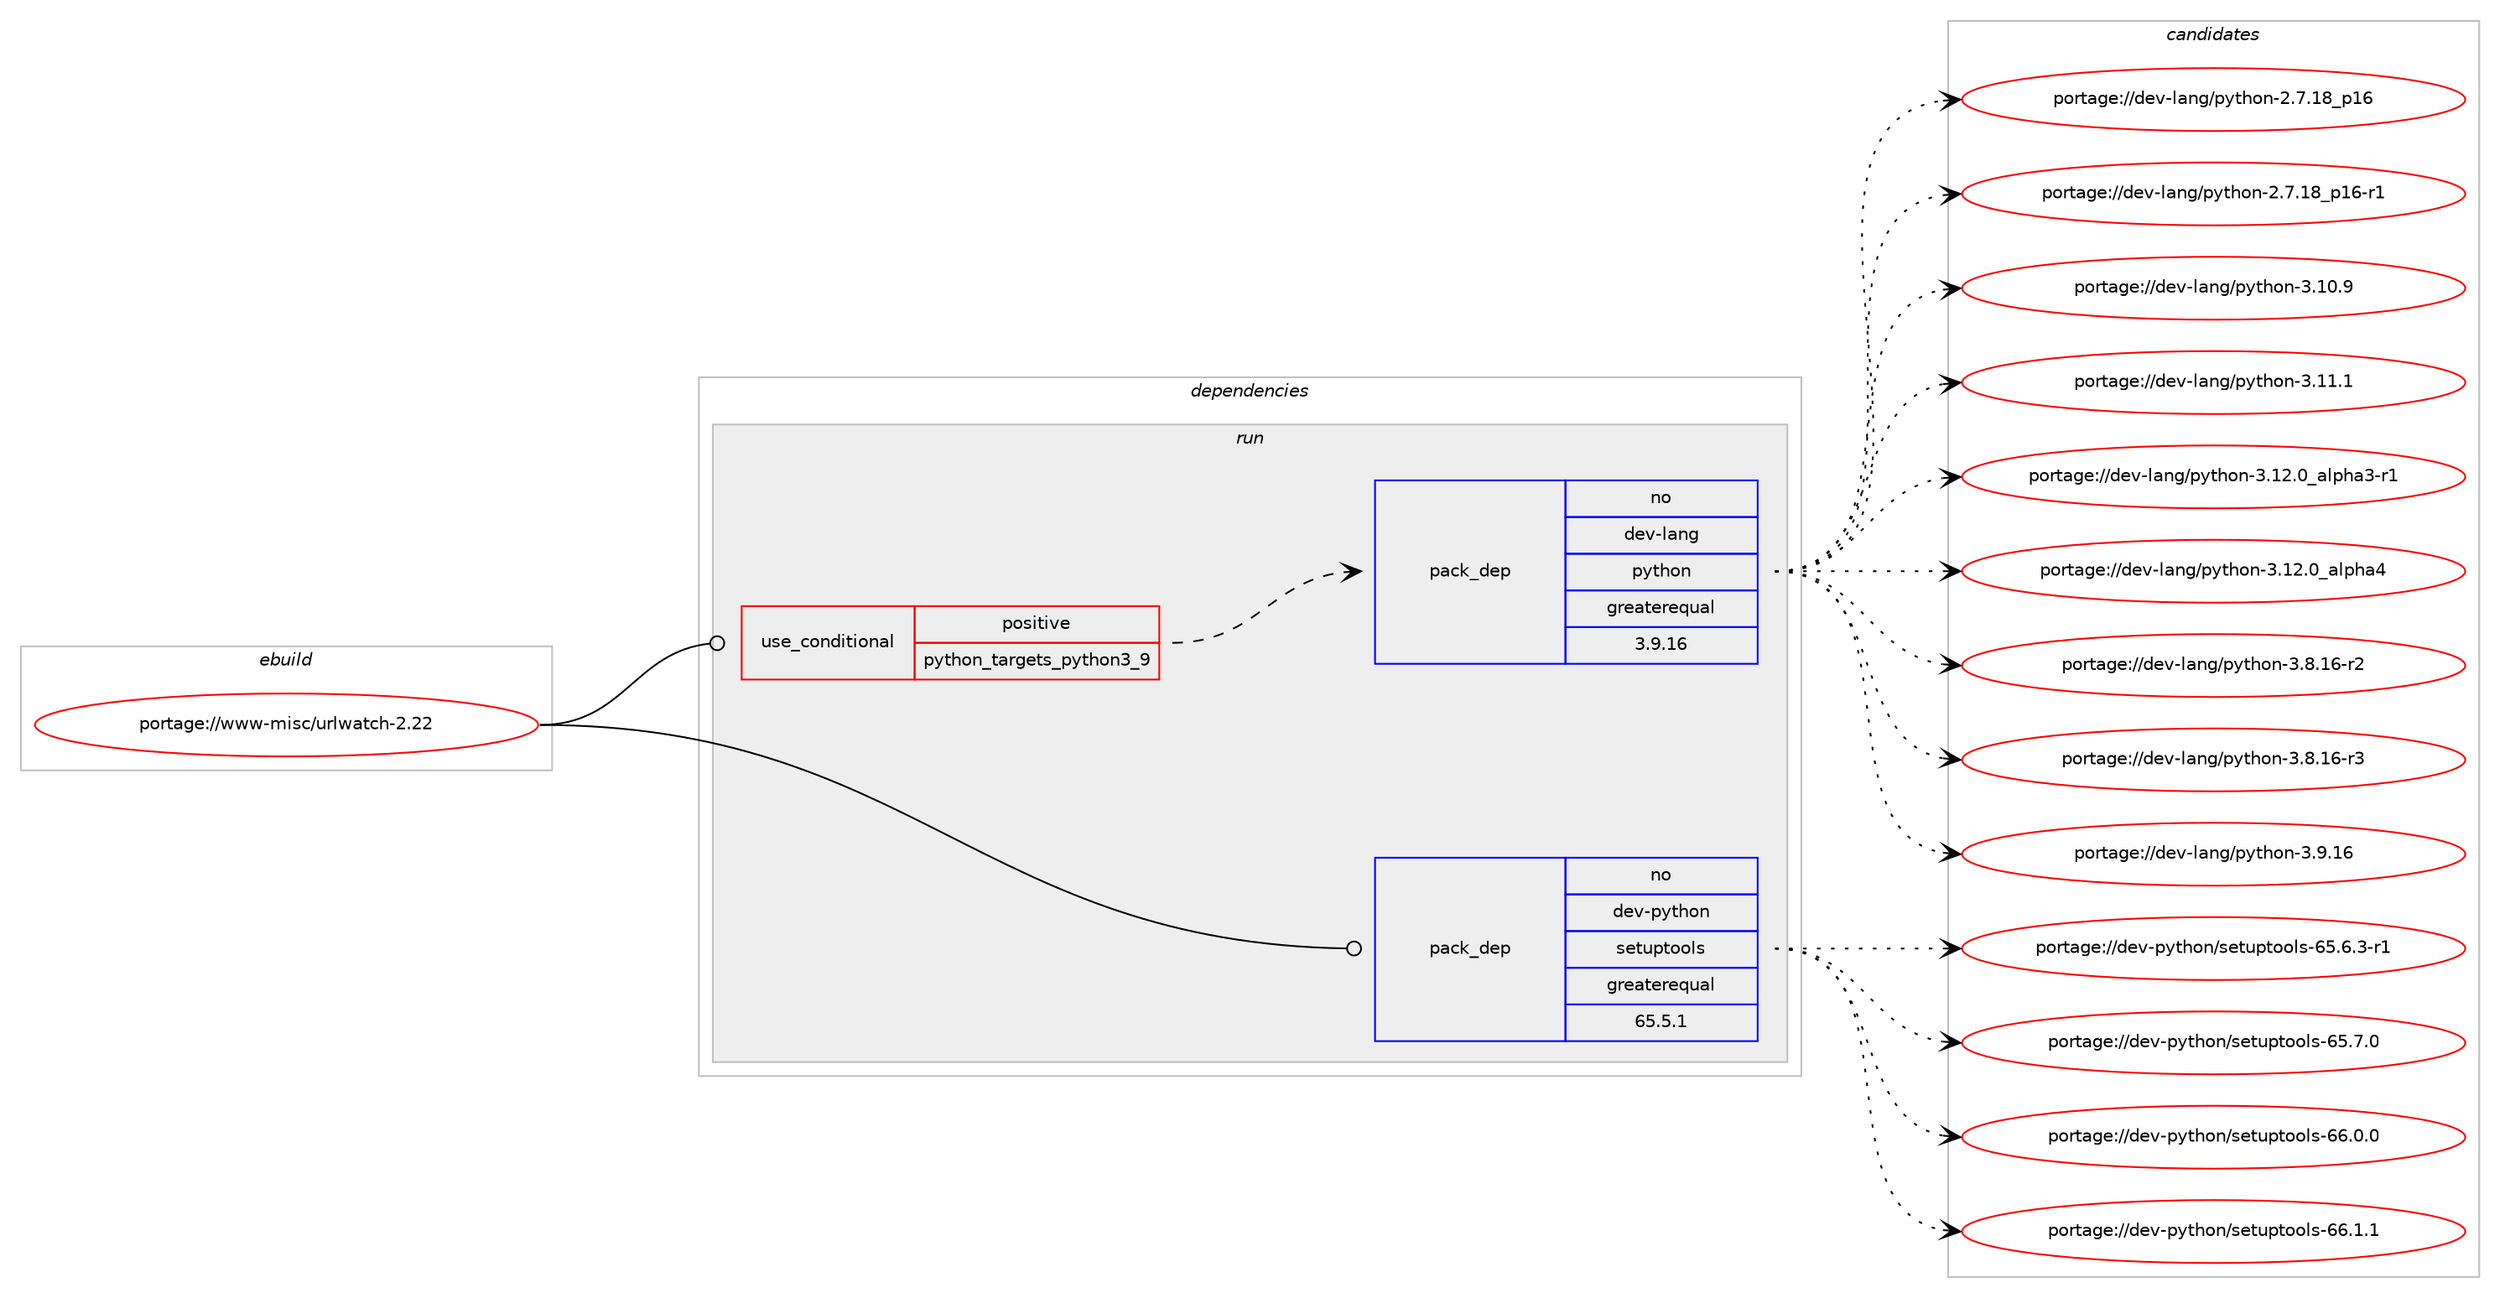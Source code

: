 digraph prolog {

# *************
# Graph options
# *************

newrank=true;
concentrate=true;
compound=true;
graph [rankdir=LR,fontname=Helvetica,fontsize=10,ranksep=1.5];#, ranksep=2.5, nodesep=0.2];
edge  [arrowhead=vee];
node  [fontname=Helvetica,fontsize=10];

# **********
# The ebuild
# **********

subgraph cluster_leftcol {
color=gray;
rank=same;
label=<<i>ebuild</i>>;
id [label="portage://www-misc/urlwatch-2.22", color=red, width=4, href="../www-misc/urlwatch-2.22.svg"];
}

# ****************
# The dependencies
# ****************

subgraph cluster_midcol {
color=gray;
label=<<i>dependencies</i>>;
subgraph cluster_compile {
fillcolor="#eeeeee";
style=filled;
label=<<i>compile</i>>;
}
subgraph cluster_compileandrun {
fillcolor="#eeeeee";
style=filled;
label=<<i>compile and run</i>>;
}
subgraph cluster_run {
fillcolor="#eeeeee";
style=filled;
label=<<i>run</i>>;
subgraph cond5615 {
dependency9105 [label=<<TABLE BORDER="0" CELLBORDER="1" CELLSPACING="0" CELLPADDING="4"><TR><TD ROWSPAN="3" CELLPADDING="10">use_conditional</TD></TR><TR><TD>positive</TD></TR><TR><TD>python_targets_python3_9</TD></TR></TABLE>>, shape=none, color=red];
subgraph pack3368 {
dependency9106 [label=<<TABLE BORDER="0" CELLBORDER="1" CELLSPACING="0" CELLPADDING="4" WIDTH="220"><TR><TD ROWSPAN="6" CELLPADDING="30">pack_dep</TD></TR><TR><TD WIDTH="110">no</TD></TR><TR><TD>dev-lang</TD></TR><TR><TD>python</TD></TR><TR><TD>greaterequal</TD></TR><TR><TD>3.9.16</TD></TR></TABLE>>, shape=none, color=blue];
}
dependency9105:e -> dependency9106:w [weight=20,style="dashed",arrowhead="vee"];
}
id:e -> dependency9105:w [weight=20,style="solid",arrowhead="odot"];
# *** BEGIN UNKNOWN DEPENDENCY TYPE (TODO) ***
# id -> package_dependency(portage://www-misc/urlwatch-2.22,run,no,dev-python,appdirs,none,[,,],[],[use(optenable(python_targets_python3_9),negative)])
# *** END UNKNOWN DEPENDENCY TYPE (TODO) ***

# *** BEGIN UNKNOWN DEPENDENCY TYPE (TODO) ***
# id -> package_dependency(portage://www-misc/urlwatch-2.22,run,no,dev-python,cssselect,none,[,,],[],[use(optenable(python_targets_python3_9),negative)])
# *** END UNKNOWN DEPENDENCY TYPE (TODO) ***

# *** BEGIN UNKNOWN DEPENDENCY TYPE (TODO) ***
# id -> package_dependency(portage://www-misc/urlwatch-2.22,run,no,dev-python,keyring,none,[,,],[],[use(optenable(python_targets_python3_9),negative)])
# *** END UNKNOWN DEPENDENCY TYPE (TODO) ***

# *** BEGIN UNKNOWN DEPENDENCY TYPE (TODO) ***
# id -> package_dependency(portage://www-misc/urlwatch-2.22,run,no,dev-python,lxml,none,[,,],[],[use(optenable(python_targets_python3_9),negative)])
# *** END UNKNOWN DEPENDENCY TYPE (TODO) ***

# *** BEGIN UNKNOWN DEPENDENCY TYPE (TODO) ***
# id -> package_dependency(portage://www-misc/urlwatch-2.22,run,no,dev-python,minidb,none,[,,],[],[use(optenable(python_targets_python3_9),negative)])
# *** END UNKNOWN DEPENDENCY TYPE (TODO) ***

# *** BEGIN UNKNOWN DEPENDENCY TYPE (TODO) ***
# id -> package_dependency(portage://www-misc/urlwatch-2.22,run,no,dev-python,pyyaml,none,[,,],[],[use(optenable(python_targets_python3_9),negative)])
# *** END UNKNOWN DEPENDENCY TYPE (TODO) ***

# *** BEGIN UNKNOWN DEPENDENCY TYPE (TODO) ***
# id -> package_dependency(portage://www-misc/urlwatch-2.22,run,no,dev-python,requests,none,[,,],[],[use(optenable(python_targets_python3_9),negative)])
# *** END UNKNOWN DEPENDENCY TYPE (TODO) ***

subgraph pack3369 {
dependency9107 [label=<<TABLE BORDER="0" CELLBORDER="1" CELLSPACING="0" CELLPADDING="4" WIDTH="220"><TR><TD ROWSPAN="6" CELLPADDING="30">pack_dep</TD></TR><TR><TD WIDTH="110">no</TD></TR><TR><TD>dev-python</TD></TR><TR><TD>setuptools</TD></TR><TR><TD>greaterequal</TD></TR><TR><TD>65.5.1</TD></TR></TABLE>>, shape=none, color=blue];
}
id:e -> dependency9107:w [weight=20,style="solid",arrowhead="odot"];
}
}

# **************
# The candidates
# **************

subgraph cluster_choices {
rank=same;
color=gray;
label=<<i>candidates</i>>;

subgraph choice3368 {
color=black;
nodesep=1;
choice10010111845108971101034711212111610411111045504655464956951124954 [label="portage://dev-lang/python-2.7.18_p16", color=red, width=4,href="../dev-lang/python-2.7.18_p16.svg"];
choice100101118451089711010347112121116104111110455046554649569511249544511449 [label="portage://dev-lang/python-2.7.18_p16-r1", color=red, width=4,href="../dev-lang/python-2.7.18_p16-r1.svg"];
choice10010111845108971101034711212111610411111045514649484657 [label="portage://dev-lang/python-3.10.9", color=red, width=4,href="../dev-lang/python-3.10.9.svg"];
choice10010111845108971101034711212111610411111045514649494649 [label="portage://dev-lang/python-3.11.1", color=red, width=4,href="../dev-lang/python-3.11.1.svg"];
choice10010111845108971101034711212111610411111045514649504648959710811210497514511449 [label="portage://dev-lang/python-3.12.0_alpha3-r1", color=red, width=4,href="../dev-lang/python-3.12.0_alpha3-r1.svg"];
choice1001011184510897110103471121211161041111104551464950464895971081121049752 [label="portage://dev-lang/python-3.12.0_alpha4", color=red, width=4,href="../dev-lang/python-3.12.0_alpha4.svg"];
choice100101118451089711010347112121116104111110455146564649544511450 [label="portage://dev-lang/python-3.8.16-r2", color=red, width=4,href="../dev-lang/python-3.8.16-r2.svg"];
choice100101118451089711010347112121116104111110455146564649544511451 [label="portage://dev-lang/python-3.8.16-r3", color=red, width=4,href="../dev-lang/python-3.8.16-r3.svg"];
choice10010111845108971101034711212111610411111045514657464954 [label="portage://dev-lang/python-3.9.16", color=red, width=4,href="../dev-lang/python-3.9.16.svg"];
dependency9106:e -> choice10010111845108971101034711212111610411111045504655464956951124954:w [style=dotted,weight="100"];
dependency9106:e -> choice100101118451089711010347112121116104111110455046554649569511249544511449:w [style=dotted,weight="100"];
dependency9106:e -> choice10010111845108971101034711212111610411111045514649484657:w [style=dotted,weight="100"];
dependency9106:e -> choice10010111845108971101034711212111610411111045514649494649:w [style=dotted,weight="100"];
dependency9106:e -> choice10010111845108971101034711212111610411111045514649504648959710811210497514511449:w [style=dotted,weight="100"];
dependency9106:e -> choice1001011184510897110103471121211161041111104551464950464895971081121049752:w [style=dotted,weight="100"];
dependency9106:e -> choice100101118451089711010347112121116104111110455146564649544511450:w [style=dotted,weight="100"];
dependency9106:e -> choice100101118451089711010347112121116104111110455146564649544511451:w [style=dotted,weight="100"];
dependency9106:e -> choice10010111845108971101034711212111610411111045514657464954:w [style=dotted,weight="100"];
}
subgraph choice3369 {
color=black;
nodesep=1;
choice1001011184511212111610411111047115101116117112116111111108115455453465446514511449 [label="portage://dev-python/setuptools-65.6.3-r1", color=red, width=4,href="../dev-python/setuptools-65.6.3-r1.svg"];
choice100101118451121211161041111104711510111611711211611111110811545545346554648 [label="portage://dev-python/setuptools-65.7.0", color=red, width=4,href="../dev-python/setuptools-65.7.0.svg"];
choice100101118451121211161041111104711510111611711211611111110811545545446484648 [label="portage://dev-python/setuptools-66.0.0", color=red, width=4,href="../dev-python/setuptools-66.0.0.svg"];
choice100101118451121211161041111104711510111611711211611111110811545545446494649 [label="portage://dev-python/setuptools-66.1.1", color=red, width=4,href="../dev-python/setuptools-66.1.1.svg"];
dependency9107:e -> choice1001011184511212111610411111047115101116117112116111111108115455453465446514511449:w [style=dotted,weight="100"];
dependency9107:e -> choice100101118451121211161041111104711510111611711211611111110811545545346554648:w [style=dotted,weight="100"];
dependency9107:e -> choice100101118451121211161041111104711510111611711211611111110811545545446484648:w [style=dotted,weight="100"];
dependency9107:e -> choice100101118451121211161041111104711510111611711211611111110811545545446494649:w [style=dotted,weight="100"];
}
}

}

